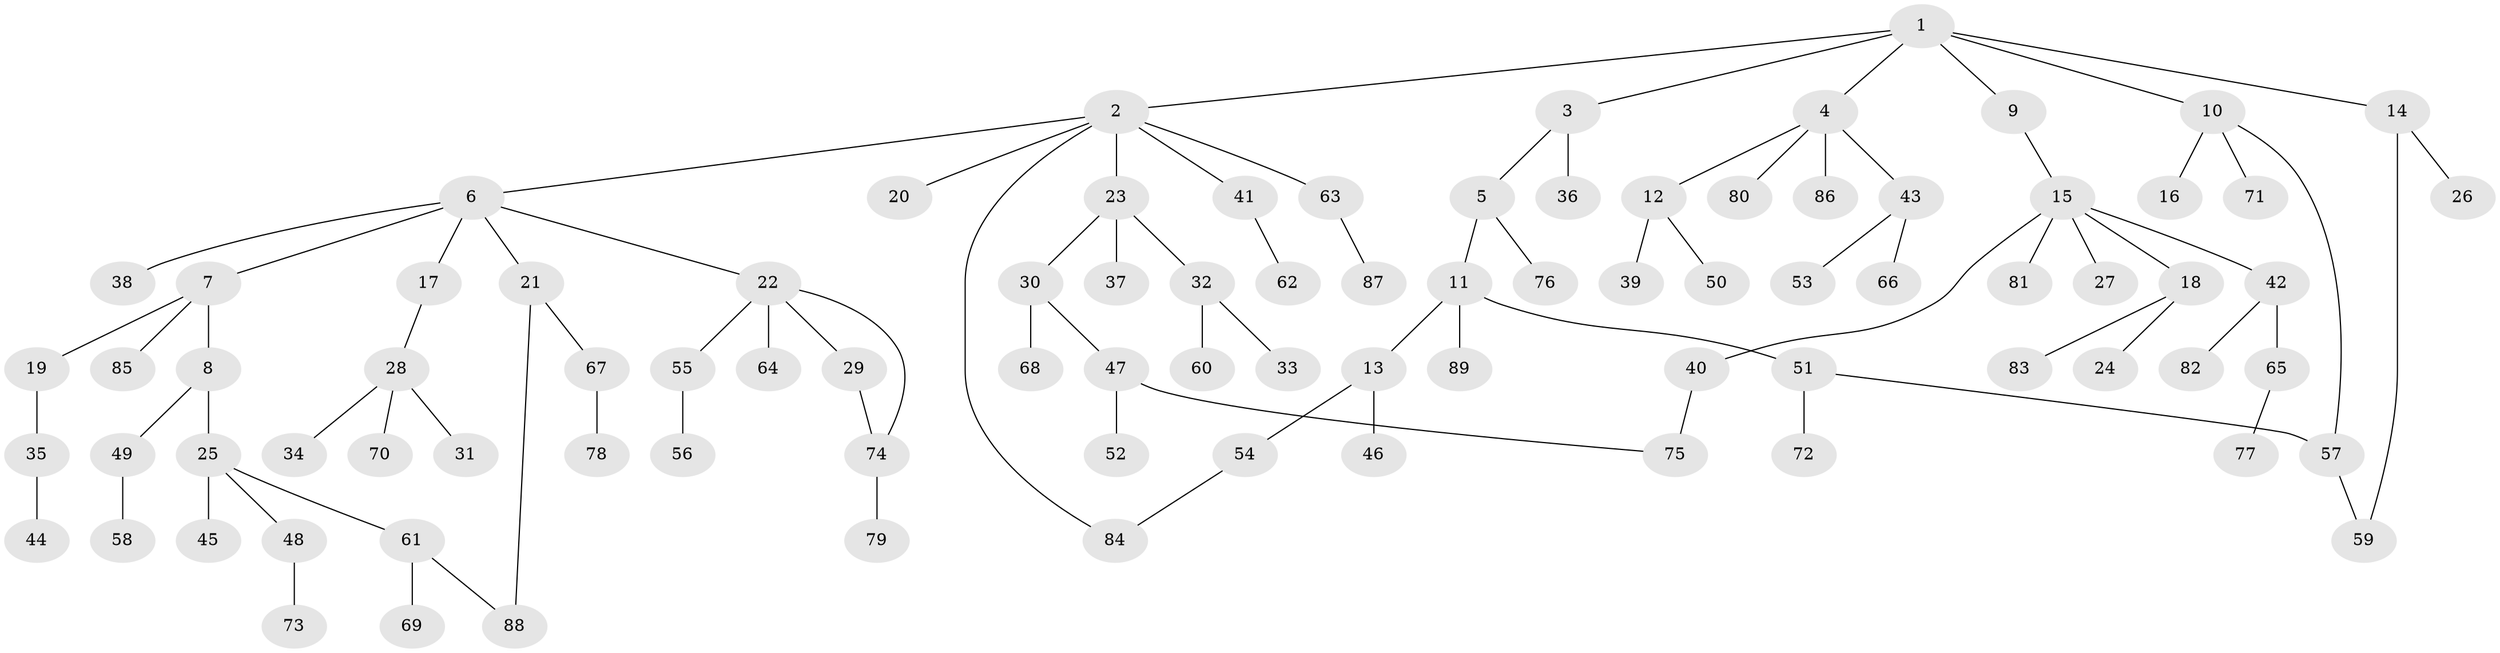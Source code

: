 // coarse degree distribution, {6: 0.031746031746031744, 2: 0.38095238095238093, 4: 0.047619047619047616, 5: 0.031746031746031744, 3: 0.1746031746031746, 1: 0.3333333333333333}
// Generated by graph-tools (version 1.1) at 2025/49/03/04/25 22:49:03]
// undirected, 89 vertices, 94 edges
graph export_dot {
  node [color=gray90,style=filled];
  1;
  2;
  3;
  4;
  5;
  6;
  7;
  8;
  9;
  10;
  11;
  12;
  13;
  14;
  15;
  16;
  17;
  18;
  19;
  20;
  21;
  22;
  23;
  24;
  25;
  26;
  27;
  28;
  29;
  30;
  31;
  32;
  33;
  34;
  35;
  36;
  37;
  38;
  39;
  40;
  41;
  42;
  43;
  44;
  45;
  46;
  47;
  48;
  49;
  50;
  51;
  52;
  53;
  54;
  55;
  56;
  57;
  58;
  59;
  60;
  61;
  62;
  63;
  64;
  65;
  66;
  67;
  68;
  69;
  70;
  71;
  72;
  73;
  74;
  75;
  76;
  77;
  78;
  79;
  80;
  81;
  82;
  83;
  84;
  85;
  86;
  87;
  88;
  89;
  1 -- 2;
  1 -- 3;
  1 -- 4;
  1 -- 9;
  1 -- 10;
  1 -- 14;
  2 -- 6;
  2 -- 20;
  2 -- 23;
  2 -- 41;
  2 -- 63;
  2 -- 84;
  3 -- 5;
  3 -- 36;
  4 -- 12;
  4 -- 43;
  4 -- 80;
  4 -- 86;
  5 -- 11;
  5 -- 76;
  6 -- 7;
  6 -- 17;
  6 -- 21;
  6 -- 22;
  6 -- 38;
  7 -- 8;
  7 -- 19;
  7 -- 85;
  8 -- 25;
  8 -- 49;
  9 -- 15;
  10 -- 16;
  10 -- 71;
  10 -- 57;
  11 -- 13;
  11 -- 51;
  11 -- 89;
  12 -- 39;
  12 -- 50;
  13 -- 46;
  13 -- 54;
  14 -- 26;
  14 -- 59;
  15 -- 18;
  15 -- 27;
  15 -- 40;
  15 -- 42;
  15 -- 81;
  17 -- 28;
  18 -- 24;
  18 -- 83;
  19 -- 35;
  21 -- 67;
  21 -- 88;
  22 -- 29;
  22 -- 55;
  22 -- 64;
  22 -- 74;
  23 -- 30;
  23 -- 32;
  23 -- 37;
  25 -- 45;
  25 -- 48;
  25 -- 61;
  28 -- 31;
  28 -- 34;
  28 -- 70;
  29 -- 74;
  30 -- 47;
  30 -- 68;
  32 -- 33;
  32 -- 60;
  35 -- 44;
  40 -- 75;
  41 -- 62;
  42 -- 65;
  42 -- 82;
  43 -- 53;
  43 -- 66;
  47 -- 52;
  47 -- 75;
  48 -- 73;
  49 -- 58;
  51 -- 57;
  51 -- 72;
  54 -- 84;
  55 -- 56;
  57 -- 59;
  61 -- 69;
  61 -- 88;
  63 -- 87;
  65 -- 77;
  67 -- 78;
  74 -- 79;
}
